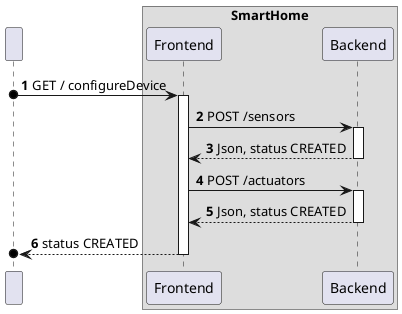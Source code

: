 @startuml
'https://plantuml.com/sequence-diagram
!pragma layout smetana

autonumber

participant " " as User
    box SmartHome
    participant Frontend as FE
    participant Backend as BE
    end box


User o-> FE :  GET / configureDevice
activate FE

FE -> BE : POST /sensors
activate BE

BE --> FE : Json, status CREATED
deactivate BE

FE -> BE : POST /actuators
activate BE

BE --> FE :  Json, status CREATED
deactivate BE

FE -->o User : status CREATED
deactivate FE





@endumll